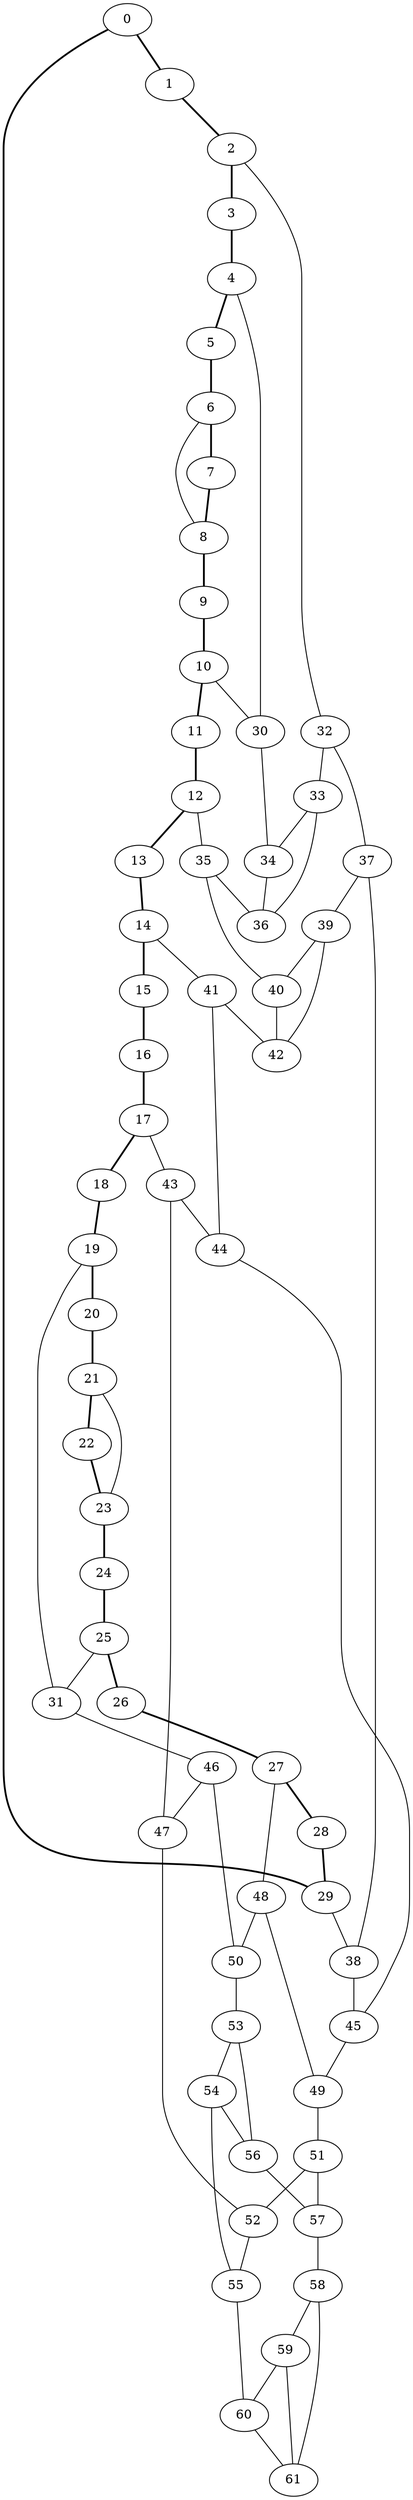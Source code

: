 graph G {
0 [ pos = " 7.87,0.00!" ];
0 -- 1[style=bold];
0 -- 29[style=bold];
1 [ pos = " 7.70,1.64!" ];
1 -- 2[style=bold];
2 [ pos = " 7.19,3.20!" ];
2 -- 3[style=bold];
2 -- 32;
3 [ pos = " 6.37,4.63!" ];
3 -- 4[style=bold];
4 [ pos = " 5.27,5.85!" ];
4 -- 5[style=bold];
4 -- 30;
5 [ pos = " 3.94,6.82!" ];
5 -- 6[style=bold];
6 [ pos = " 2.43,7.49!" ];
6 -- 7[style=bold];
6 -- 8;
7 [ pos = " 0.82,7.83!" ];
7 -- 8[style=bold];
8 [ pos = " -0.82,7.83!" ];
8 -- 9[style=bold];
9 [ pos = " -2.43,7.49!" ];
9 -- 10[style=bold];
10 [ pos = " -3.94,6.82!" ];
10 -- 11[style=bold];
10 -- 30;
11 [ pos = " -5.27,5.85!" ];
11 -- 12[style=bold];
12 [ pos = " -6.37,4.63!" ];
12 -- 13[style=bold];
12 -- 35;
13 [ pos = " -7.19,3.20!" ];
13 -- 14[style=bold];
14 [ pos = " -7.70,1.64!" ];
14 -- 15[style=bold];
14 -- 41;
15 [ pos = " -7.87,0.00!" ];
15 -- 16[style=bold];
16 [ pos = " -7.70,-1.64!" ];
16 -- 17[style=bold];
17 [ pos = " -7.19,-3.20!" ];
17 -- 18[style=bold];
17 -- 43;
18 [ pos = " -6.37,-4.63!" ];
18 -- 19[style=bold];
19 [ pos = " -5.27,-5.85!" ];
19 -- 20[style=bold];
19 -- 31;
20 [ pos = " -3.94,-6.82!" ];
20 -- 21[style=bold];
21 [ pos = " -2.43,-7.49!" ];
21 -- 22[style=bold];
21 -- 23;
22 [ pos = " -0.82,-7.83!" ];
22 -- 23[style=bold];
23 [ pos = " 0.82,-7.83!" ];
23 -- 24[style=bold];
24 [ pos = " 2.43,-7.49!" ];
24 -- 25[style=bold];
25 [ pos = " 3.94,-6.82!" ];
25 -- 26[style=bold];
25 -- 31;
26 [ pos = " 5.27,-5.85!" ];
26 -- 27[style=bold];
27 [ pos = " 6.37,-4.63!" ];
27 -- 28[style=bold];
27 -- 48;
28 [ pos = " 7.19,-3.20!" ];
28 -- 29[style=bold];
29 [ pos = " 7.70,-1.64!" ];
29 -- 38;
30 -- 34;
31 -- 46;
32 -- 33;
32 -- 37;
33 -- 34;
33 -- 36;
34 -- 36;
35 -- 36;
35 -- 40;
37 -- 38;
37 -- 39;
38 -- 45;
39 -- 40;
39 -- 42;
40 -- 42;
41 -- 42;
41 -- 44;
43 -- 44;
43 -- 47;
44 -- 45;
45 -- 49;
46 -- 47;
46 -- 50;
47 -- 52;
48 -- 49;
48 -- 50;
49 -- 51;
50 -- 53;
51 -- 52;
51 -- 57;
52 -- 55;
53 -- 54;
53 -- 56;
54 -- 55;
54 -- 56;
55 -- 60;
56 -- 57;
57 -- 58;
58 -- 59;
58 -- 61;
59 -- 60;
59 -- 61;
60 -- 61;
}
